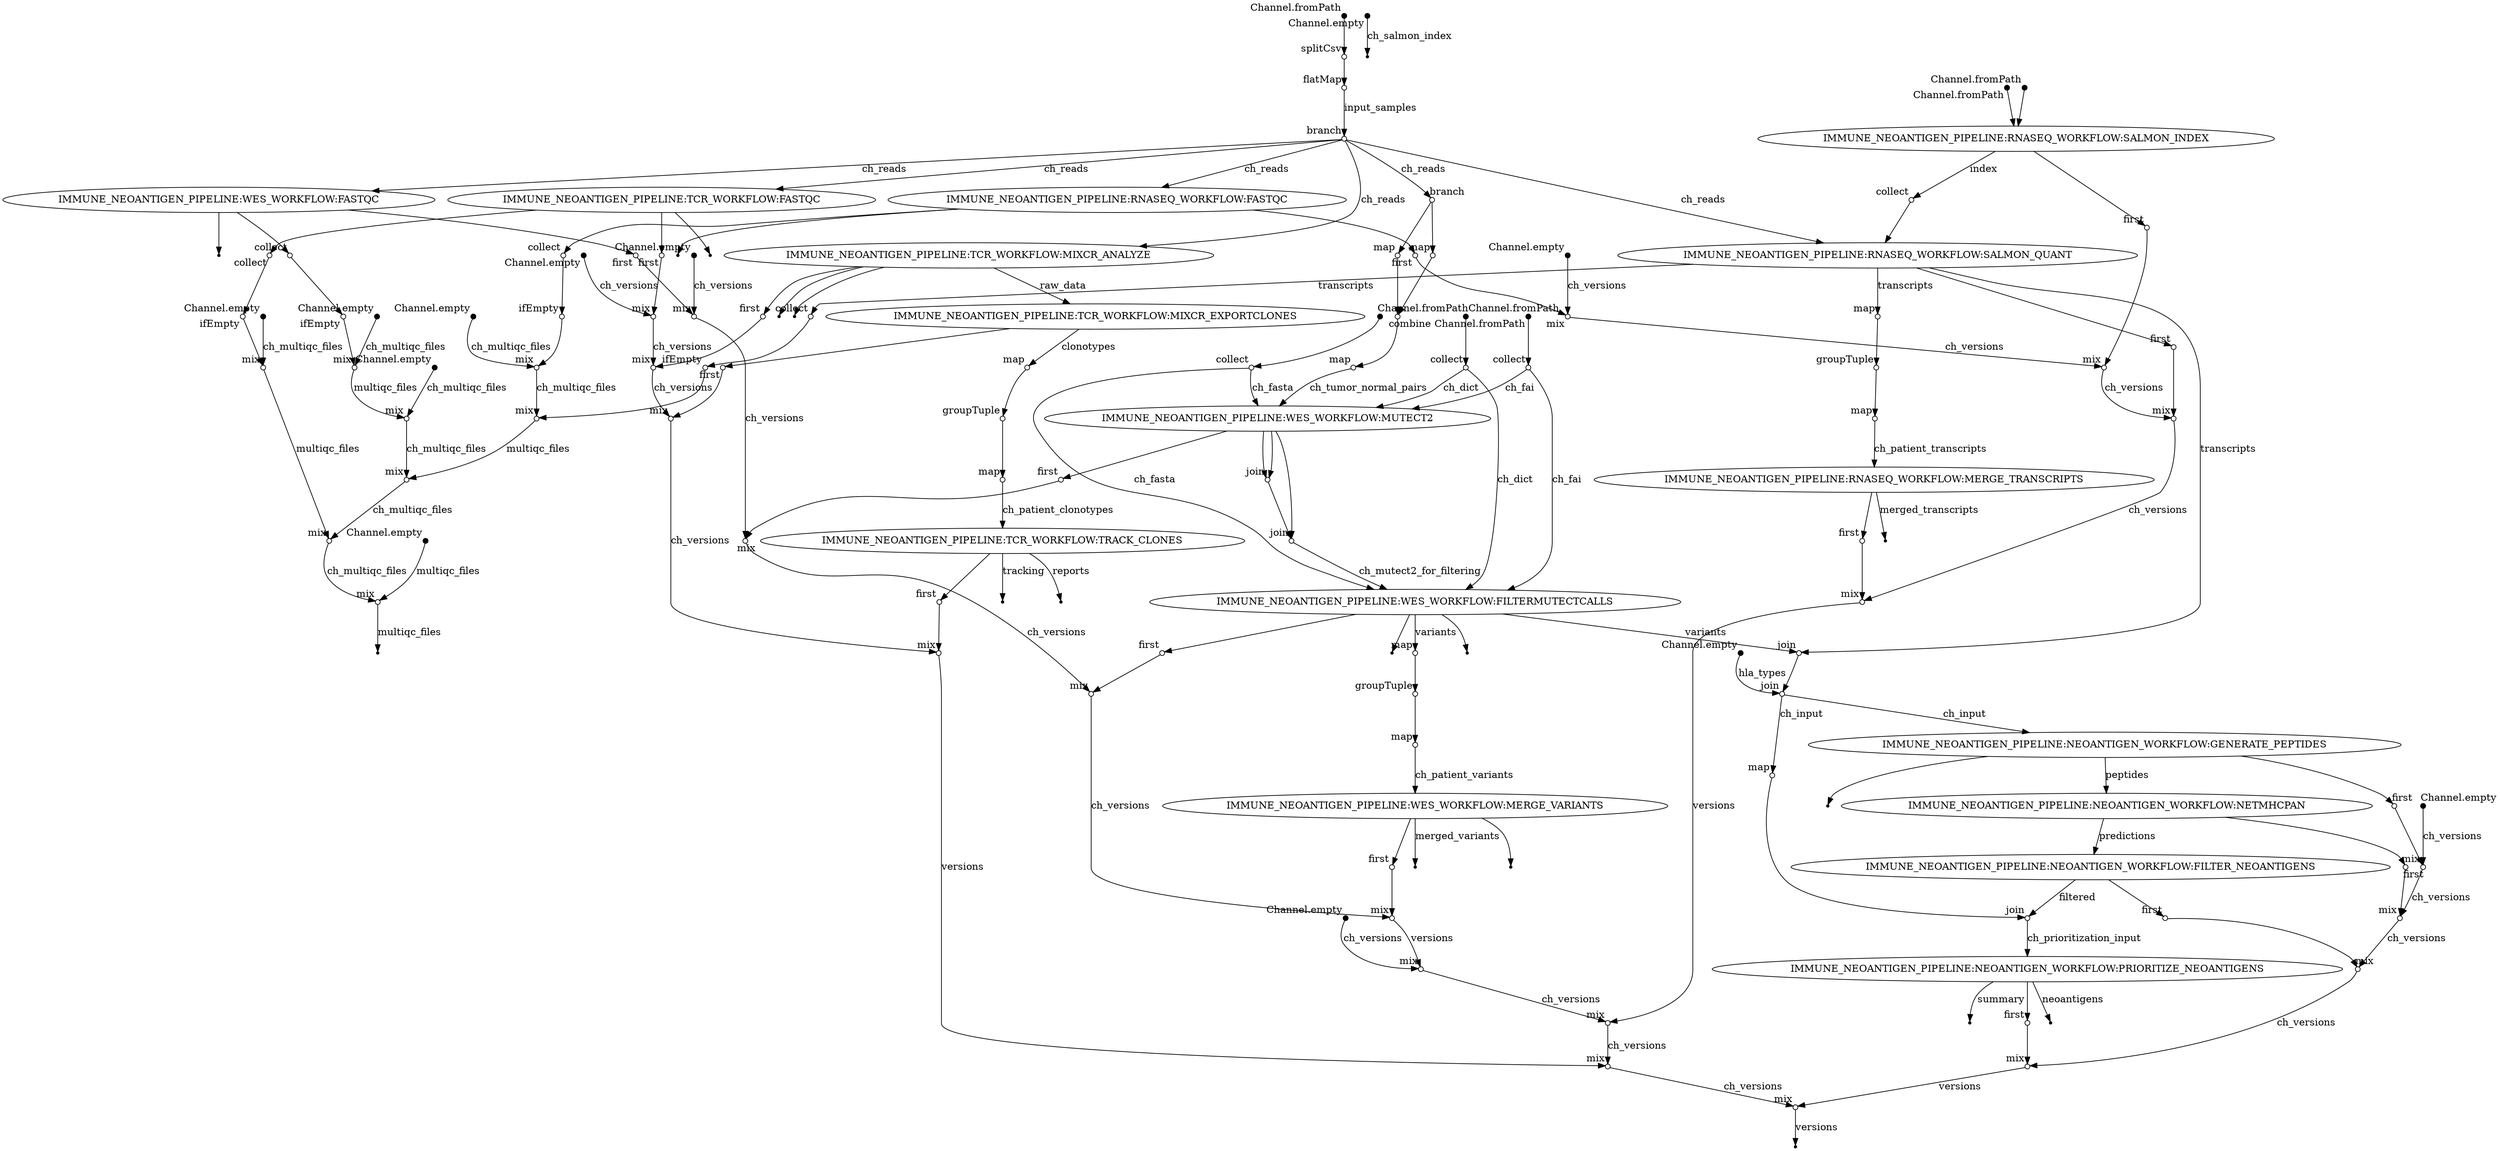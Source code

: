 digraph "pipeline_dag_20250709_222235" {
rankdir=TB;
v0 [shape=point,label="",fixedsize=true,width=0.1,xlabel="Channel.fromPath"];
v1 [shape=circle,label="",fixedsize=true,width=0.1,xlabel="splitCsv"];
v0 -> v1;

v1 [shape=circle,label="",fixedsize=true,width=0.1,xlabel="splitCsv"];
v2 [shape=circle,label="",fixedsize=true,width=0.1,xlabel="flatMap"];
v1 -> v2;

v2 [shape=circle,label="",fixedsize=true,width=0.1,xlabel="flatMap"];
v5 [shape=circle,label="",fixedsize=true,width=0.1,xlabel="branch"];
v2 -> v5 [label="input_samples"];

v3 [shape=point,label="",fixedsize=true,width=0.1,xlabel="Channel.empty"];
v45 [shape=circle,label="",fixedsize=true,width=0.1,xlabel="mix"];
v3 -> v45 [label="ch_versions"];

v4 [shape=point,label="",fixedsize=true,width=0.1,xlabel="Channel.empty"];
v46 [shape=circle,label="",fixedsize=true,width=0.1,xlabel="mix"];
v4 -> v46 [label="ch_multiqc_files"];

v5 [shape=circle,label="",fixedsize=true,width=0.1,xlabel="branch"];
v49 [label="IMMUNE_NEOANTIGEN_PIPELINE:RNASEQ_WORKFLOW:FASTQC"];
v5 -> v49 [label="ch_reads"];

v5 [shape=circle,label="",fixedsize=true,width=0.1,xlabel="branch"];
v81 [label="IMMUNE_NEOANTIGEN_PIPELINE:TCR_WORKFLOW:FASTQC"];
v5 -> v81 [label="ch_reads"];

v5 [shape=circle,label="",fixedsize=true,width=0.1,xlabel="branch"];
v14 [label="IMMUNE_NEOANTIGEN_PIPELINE:WES_WORKFLOW:FASTQC"];
v5 -> v14 [label="ch_reads"];

v6 [shape=point,label="",fixedsize=true,width=0.1,xlabel="Channel.empty"];
v17 [shape=circle,label="",fixedsize=true,width=0.1,xlabel="mix"];
v6 -> v17 [label="ch_versions"];

v7 [shape=point,label="",fixedsize=true,width=0.1,xlabel="Channel.empty"];
v20 [shape=circle,label="",fixedsize=true,width=0.1,xlabel="mix"];
v7 -> v20 [label="ch_multiqc_files"];

v8 [shape=point,label="",fixedsize=true,width=0.1,xlabel="Channel.fromPath"];
v9 [shape=circle,label="",fixedsize=true,width=0.1,xlabel="collect"];
v8 -> v9;

v9 [shape=circle,label="",fixedsize=true,width=0.1,xlabel="collect"];
v26 [label="IMMUNE_NEOANTIGEN_PIPELINE:WES_WORKFLOW:MUTECT2"];
v9 -> v26 [label="ch_fasta"];

v10 [shape=point,label="",fixedsize=true,width=0.1,xlabel="Channel.fromPath"];
v11 [shape=circle,label="",fixedsize=true,width=0.1,xlabel="collect"];
v10 -> v11;

v11 [shape=circle,label="",fixedsize=true,width=0.1,xlabel="collect"];
v26 [label="IMMUNE_NEOANTIGEN_PIPELINE:WES_WORKFLOW:MUTECT2"];
v11 -> v26 [label="ch_fai"];

v12 [shape=point,label="",fixedsize=true,width=0.1,xlabel="Channel.fromPath"];
v13 [shape=circle,label="",fixedsize=true,width=0.1,xlabel="collect"];
v12 -> v13;

v13 [shape=circle,label="",fixedsize=true,width=0.1,xlabel="collect"];
v26 [label="IMMUNE_NEOANTIGEN_PIPELINE:WES_WORKFLOW:MUTECT2"];
v13 -> v26 [label="ch_dict"];

v14 [label="IMMUNE_NEOANTIGEN_PIPELINE:WES_WORKFLOW:FASTQC"];
v15 [shape=point];
v14 -> v15;

v14 [label="IMMUNE_NEOANTIGEN_PIPELINE:WES_WORKFLOW:FASTQC"];
v18 [shape=circle,label="",fixedsize=true,width=0.1,xlabel="collect"];
v14 -> v18;

v14 [label="IMMUNE_NEOANTIGEN_PIPELINE:WES_WORKFLOW:FASTQC"];
v16 [shape=circle,label="",fixedsize=true,width=0.1,xlabel="first"];
v14 -> v16;

v16 [shape=circle,label="",fixedsize=true,width=0.1,xlabel="first"];
v17 [shape=circle,label="",fixedsize=true,width=0.1,xlabel="mix"];
v16 -> v17;

v17 [shape=circle,label="",fixedsize=true,width=0.1,xlabel="mix"];
v28 [shape=circle,label="",fixedsize=true,width=0.1,xlabel="mix"];
v17 -> v28 [label="ch_versions"];

v18 [shape=circle,label="",fixedsize=true,width=0.1,xlabel="collect"];
v19 [shape=circle,label="",fixedsize=true,width=0.1,xlabel="ifEmpty"];
v18 -> v19;

v19 [shape=circle,label="",fixedsize=true,width=0.1,xlabel="ifEmpty"];
v20 [shape=circle,label="",fixedsize=true,width=0.1,xlabel="mix"];
v19 -> v20;

v20 [shape=circle,label="",fixedsize=true,width=0.1,xlabel="mix"];
v46 [shape=circle,label="",fixedsize=true,width=0.1,xlabel="mix"];
v20 -> v46 [label="multiqc_files"];

v5 [shape=circle,label="",fixedsize=true,width=0.1,xlabel="branch"];
v21 [shape=circle,label="",fixedsize=true,width=0.1,xlabel="branch"];
v5 -> v21 [label="ch_reads"];

v21 [shape=circle,label="",fixedsize=true,width=0.1,xlabel="branch"];
v23 [shape=circle,label="",fixedsize=true,width=0.1,xlabel="map"];
v21 -> v23;

v21 [shape=circle,label="",fixedsize=true,width=0.1,xlabel="branch"];
v22 [shape=circle,label="",fixedsize=true,width=0.1,xlabel="map"];
v21 -> v22;

v22 [shape=circle,label="",fixedsize=true,width=0.1,xlabel="map"];
v24 [shape=circle,label="",fixedsize=true,width=0.1,xlabel="combine"];
v22 -> v24;

v23 [shape=circle,label="",fixedsize=true,width=0.1,xlabel="map"];
v24 [shape=circle,label="",fixedsize=true,width=0.1,xlabel="combine"];
v23 -> v24;

v24 [shape=circle,label="",fixedsize=true,width=0.1,xlabel="combine"];
v25 [shape=circle,label="",fixedsize=true,width=0.1,xlabel="map"];
v24 -> v25;

v25 [shape=circle,label="",fixedsize=true,width=0.1,xlabel="map"];
v26 [label="IMMUNE_NEOANTIGEN_PIPELINE:WES_WORKFLOW:MUTECT2"];
v25 -> v26 [label="ch_tumor_normal_pairs"];

v26 [label="IMMUNE_NEOANTIGEN_PIPELINE:WES_WORKFLOW:MUTECT2"];
v29 [shape=circle,label="",fixedsize=true,width=0.1,xlabel="join"];
v26 -> v29;

v26 [label="IMMUNE_NEOANTIGEN_PIPELINE:WES_WORKFLOW:MUTECT2"];
v29 [shape=circle,label="",fixedsize=true,width=0.1,xlabel="join"];
v26 -> v29;

v26 [label="IMMUNE_NEOANTIGEN_PIPELINE:WES_WORKFLOW:MUTECT2"];
v30 [shape=circle,label="",fixedsize=true,width=0.1,xlabel="join"];
v26 -> v30;

v26 [label="IMMUNE_NEOANTIGEN_PIPELINE:WES_WORKFLOW:MUTECT2"];
v27 [shape=circle,label="",fixedsize=true,width=0.1,xlabel="first"];
v26 -> v27;

v27 [shape=circle,label="",fixedsize=true,width=0.1,xlabel="first"];
v28 [shape=circle,label="",fixedsize=true,width=0.1,xlabel="mix"];
v27 -> v28;

v28 [shape=circle,label="",fixedsize=true,width=0.1,xlabel="mix"];
v35 [shape=circle,label="",fixedsize=true,width=0.1,xlabel="mix"];
v28 -> v35 [label="ch_versions"];

v29 [shape=circle,label="",fixedsize=true,width=0.1,xlabel="join"];
v30 [shape=circle,label="",fixedsize=true,width=0.1,xlabel="join"];
v29 -> v30;

v30 [shape=circle,label="",fixedsize=true,width=0.1,xlabel="join"];
v31 [label="IMMUNE_NEOANTIGEN_PIPELINE:WES_WORKFLOW:FILTERMUTECTCALLS"];
v30 -> v31 [label="ch_mutect2_for_filtering"];

v9 [shape=circle,label="",fixedsize=true,width=0.1,xlabel="collect"];
v31 [label="IMMUNE_NEOANTIGEN_PIPELINE:WES_WORKFLOW:FILTERMUTECTCALLS"];
v9 -> v31 [label="ch_fasta"];

v11 [shape=circle,label="",fixedsize=true,width=0.1,xlabel="collect"];
v31 [label="IMMUNE_NEOANTIGEN_PIPELINE:WES_WORKFLOW:FILTERMUTECTCALLS"];
v11 -> v31 [label="ch_fai"];

v13 [shape=circle,label="",fixedsize=true,width=0.1,xlabel="collect"];
v31 [label="IMMUNE_NEOANTIGEN_PIPELINE:WES_WORKFLOW:FILTERMUTECTCALLS"];
v13 -> v31 [label="ch_dict"];

v31 [label="IMMUNE_NEOANTIGEN_PIPELINE:WES_WORKFLOW:FILTERMUTECTCALLS"];
v37 [shape=circle,label="",fixedsize=true,width=0.1,xlabel="map"];
v31 -> v37 [label="variants"];

v31 [label="IMMUNE_NEOANTIGEN_PIPELINE:WES_WORKFLOW:FILTERMUTECTCALLS"];
v33 [shape=point];
v31 -> v33;

v31 [label="IMMUNE_NEOANTIGEN_PIPELINE:WES_WORKFLOW:FILTERMUTECTCALLS"];
v32 [shape=point];
v31 -> v32;

v31 [label="IMMUNE_NEOANTIGEN_PIPELINE:WES_WORKFLOW:FILTERMUTECTCALLS"];
v34 [shape=circle,label="",fixedsize=true,width=0.1,xlabel="first"];
v31 -> v34;

v34 [shape=circle,label="",fixedsize=true,width=0.1,xlabel="first"];
v35 [shape=circle,label="",fixedsize=true,width=0.1,xlabel="mix"];
v34 -> v35;

v35 [shape=circle,label="",fixedsize=true,width=0.1,xlabel="mix"];
v44 [shape=circle,label="",fixedsize=true,width=0.1,xlabel="mix"];
v35 -> v44 [label="ch_versions"];

v36 [shape=point,label="",fixedsize=true,width=0.1,xlabel="Channel.empty"];
v107 [shape=circle,label="",fixedsize=true,width=0.1,xlabel="join"];
v36 -> v107 [label="hla_types"];

v37 [shape=circle,label="",fixedsize=true,width=0.1,xlabel="map"];
v38 [shape=circle,label="",fixedsize=true,width=0.1,xlabel="groupTuple"];
v37 -> v38;

v38 [shape=circle,label="",fixedsize=true,width=0.1,xlabel="groupTuple"];
v39 [shape=circle,label="",fixedsize=true,width=0.1,xlabel="map"];
v38 -> v39;

v39 [shape=circle,label="",fixedsize=true,width=0.1,xlabel="map"];
v40 [label="IMMUNE_NEOANTIGEN_PIPELINE:WES_WORKFLOW:MERGE_VARIANTS"];
v39 -> v40 [label="ch_patient_variants"];

v40 [label="IMMUNE_NEOANTIGEN_PIPELINE:WES_WORKFLOW:MERGE_VARIANTS"];
v42 [shape=point];
v40 -> v42 [label="merged_variants"];

v40 [label="IMMUNE_NEOANTIGEN_PIPELINE:WES_WORKFLOW:MERGE_VARIANTS"];
v41 [shape=point];
v40 -> v41;

v40 [label="IMMUNE_NEOANTIGEN_PIPELINE:WES_WORKFLOW:MERGE_VARIANTS"];
v43 [shape=circle,label="",fixedsize=true,width=0.1,xlabel="first"];
v40 -> v43;

v43 [shape=circle,label="",fixedsize=true,width=0.1,xlabel="first"];
v44 [shape=circle,label="",fixedsize=true,width=0.1,xlabel="mix"];
v43 -> v44;

v44 [shape=circle,label="",fixedsize=true,width=0.1,xlabel="mix"];
v45 [shape=circle,label="",fixedsize=true,width=0.1,xlabel="mix"];
v44 -> v45 [label="versions"];

v45 [shape=circle,label="",fixedsize=true,width=0.1,xlabel="mix"];
v77 [shape=circle,label="",fixedsize=true,width=0.1,xlabel="mix"];
v45 -> v77 [label="ch_versions"];

v46 [shape=circle,label="",fixedsize=true,width=0.1,xlabel="mix"];
v78 [shape=circle,label="",fixedsize=true,width=0.1,xlabel="mix"];
v46 -> v78 [label="ch_multiqc_files"];

v47 [shape=point,label="",fixedsize=true,width=0.1,xlabel="Channel.empty"];
v52 [shape=circle,label="",fixedsize=true,width=0.1,xlabel="mix"];
v47 -> v52 [label="ch_versions"];

v48 [shape=point,label="",fixedsize=true,width=0.1,xlabel="Channel.empty"];
v55 [shape=circle,label="",fixedsize=true,width=0.1,xlabel="mix"];
v48 -> v55 [label="ch_multiqc_files"];

v49 [label="IMMUNE_NEOANTIGEN_PIPELINE:RNASEQ_WORKFLOW:FASTQC"];
v50 [shape=point];
v49 -> v50;

v49 [label="IMMUNE_NEOANTIGEN_PIPELINE:RNASEQ_WORKFLOW:FASTQC"];
v53 [shape=circle,label="",fixedsize=true,width=0.1,xlabel="collect"];
v49 -> v53;

v49 [label="IMMUNE_NEOANTIGEN_PIPELINE:RNASEQ_WORKFLOW:FASTQC"];
v51 [shape=circle,label="",fixedsize=true,width=0.1,xlabel="first"];
v49 -> v51;

v51 [shape=circle,label="",fixedsize=true,width=0.1,xlabel="first"];
v52 [shape=circle,label="",fixedsize=true,width=0.1,xlabel="mix"];
v51 -> v52;

v52 [shape=circle,label="",fixedsize=true,width=0.1,xlabel="mix"];
v62 [shape=circle,label="",fixedsize=true,width=0.1,xlabel="mix"];
v52 -> v62 [label="ch_versions"];

v53 [shape=circle,label="",fixedsize=true,width=0.1,xlabel="collect"];
v54 [shape=circle,label="",fixedsize=true,width=0.1,xlabel="ifEmpty"];
v53 -> v54;

v54 [shape=circle,label="",fixedsize=true,width=0.1,xlabel="ifEmpty"];
v55 [shape=circle,label="",fixedsize=true,width=0.1,xlabel="mix"];
v54 -> v55;

v55 [shape=circle,label="",fixedsize=true,width=0.1,xlabel="mix"];
v69 [shape=circle,label="",fixedsize=true,width=0.1,xlabel="mix"];
v55 -> v69 [label="ch_multiqc_files"];

v56 [shape=point,label="",fixedsize=true,width=0.1,xlabel="Channel.empty"];
v57 [shape=point];
v56 -> v57 [label="ch_salmon_index"];

v58 [shape=point,label="",fixedsize=true,width=0.1,xlabel="Channel.fromPath"];
v60 [label="IMMUNE_NEOANTIGEN_PIPELINE:RNASEQ_WORKFLOW:SALMON_INDEX"];
v58 -> v60;

v59 [shape=point,label="",fixedsize=true,width=0.1,xlabel="Channel.fromPath"];
v60 [label="IMMUNE_NEOANTIGEN_PIPELINE:RNASEQ_WORKFLOW:SALMON_INDEX"];
v59 -> v60;

v60 [label="IMMUNE_NEOANTIGEN_PIPELINE:RNASEQ_WORKFLOW:SALMON_INDEX"];
v63 [shape=circle,label="",fixedsize=true,width=0.1,xlabel="collect"];
v60 -> v63 [label="index"];

v60 [label="IMMUNE_NEOANTIGEN_PIPELINE:RNASEQ_WORKFLOW:SALMON_INDEX"];
v61 [shape=circle,label="",fixedsize=true,width=0.1,xlabel="first"];
v60 -> v61;

v61 [shape=circle,label="",fixedsize=true,width=0.1,xlabel="first"];
v62 [shape=circle,label="",fixedsize=true,width=0.1,xlabel="mix"];
v61 -> v62;

v62 [shape=circle,label="",fixedsize=true,width=0.1,xlabel="mix"];
v66 [shape=circle,label="",fixedsize=true,width=0.1,xlabel="mix"];
v62 -> v66 [label="ch_versions"];

v63 [shape=circle,label="",fixedsize=true,width=0.1,xlabel="collect"];
v64 [label="IMMUNE_NEOANTIGEN_PIPELINE:RNASEQ_WORKFLOW:SALMON_QUANT"];
v63 -> v64;

v5 [shape=circle,label="",fixedsize=true,width=0.1,xlabel="branch"];
v64 [label="IMMUNE_NEOANTIGEN_PIPELINE:RNASEQ_WORKFLOW:SALMON_QUANT"];
v5 -> v64 [label="ch_reads"];

v64 [label="IMMUNE_NEOANTIGEN_PIPELINE:RNASEQ_WORKFLOW:SALMON_QUANT"];
v67 [shape=circle,label="",fixedsize=true,width=0.1,xlabel="collect"];
v64 -> v67 [label="transcripts"];

v64 [label="IMMUNE_NEOANTIGEN_PIPELINE:RNASEQ_WORKFLOW:SALMON_QUANT"];
v65 [shape=circle,label="",fixedsize=true,width=0.1,xlabel="first"];
v64 -> v65;

v65 [shape=circle,label="",fixedsize=true,width=0.1,xlabel="first"];
v66 [shape=circle,label="",fixedsize=true,width=0.1,xlabel="mix"];
v65 -> v66;

v66 [shape=circle,label="",fixedsize=true,width=0.1,xlabel="mix"];
v76 [shape=circle,label="",fixedsize=true,width=0.1,xlabel="mix"];
v66 -> v76 [label="ch_versions"];

v67 [shape=circle,label="",fixedsize=true,width=0.1,xlabel="collect"];
v68 [shape=circle,label="",fixedsize=true,width=0.1,xlabel="ifEmpty"];
v67 -> v68;

v68 [shape=circle,label="",fixedsize=true,width=0.1,xlabel="ifEmpty"];
v69 [shape=circle,label="",fixedsize=true,width=0.1,xlabel="mix"];
v68 -> v69;

v69 [shape=circle,label="",fixedsize=true,width=0.1,xlabel="mix"];
v78 [shape=circle,label="",fixedsize=true,width=0.1,xlabel="mix"];
v69 -> v78 [label="multiqc_files"];

v64 [label="IMMUNE_NEOANTIGEN_PIPELINE:RNASEQ_WORKFLOW:SALMON_QUANT"];
v70 [shape=circle,label="",fixedsize=true,width=0.1,xlabel="map"];
v64 -> v70 [label="transcripts"];

v70 [shape=circle,label="",fixedsize=true,width=0.1,xlabel="map"];
v71 [shape=circle,label="",fixedsize=true,width=0.1,xlabel="groupTuple"];
v70 -> v71;

v71 [shape=circle,label="",fixedsize=true,width=0.1,xlabel="groupTuple"];
v72 [shape=circle,label="",fixedsize=true,width=0.1,xlabel="map"];
v71 -> v72;

v72 [shape=circle,label="",fixedsize=true,width=0.1,xlabel="map"];
v73 [label="IMMUNE_NEOANTIGEN_PIPELINE:RNASEQ_WORKFLOW:MERGE_TRANSCRIPTS"];
v72 -> v73 [label="ch_patient_transcripts"];

v73 [label="IMMUNE_NEOANTIGEN_PIPELINE:RNASEQ_WORKFLOW:MERGE_TRANSCRIPTS"];
v74 [shape=point];
v73 -> v74 [label="merged_transcripts"];

v73 [label="IMMUNE_NEOANTIGEN_PIPELINE:RNASEQ_WORKFLOW:MERGE_TRANSCRIPTS"];
v75 [shape=circle,label="",fixedsize=true,width=0.1,xlabel="first"];
v73 -> v75;

v75 [shape=circle,label="",fixedsize=true,width=0.1,xlabel="first"];
v76 [shape=circle,label="",fixedsize=true,width=0.1,xlabel="mix"];
v75 -> v76;

v76 [shape=circle,label="",fixedsize=true,width=0.1,xlabel="mix"];
v77 [shape=circle,label="",fixedsize=true,width=0.1,xlabel="mix"];
v76 -> v77 [label="versions"];

v77 [shape=circle,label="",fixedsize=true,width=0.1,xlabel="mix"];
v104 [shape=circle,label="",fixedsize=true,width=0.1,xlabel="mix"];
v77 -> v104 [label="ch_versions"];

v78 [shape=circle,label="",fixedsize=true,width=0.1,xlabel="mix"];
v105 [shape=circle,label="",fixedsize=true,width=0.1,xlabel="mix"];
v78 -> v105 [label="ch_multiqc_files"];

v79 [shape=point,label="",fixedsize=true,width=0.1,xlabel="Channel.empty"];
v84 [shape=circle,label="",fixedsize=true,width=0.1,xlabel="mix"];
v79 -> v84 [label="ch_versions"];

v80 [shape=point,label="",fixedsize=true,width=0.1,xlabel="Channel.empty"];
v87 [shape=circle,label="",fixedsize=true,width=0.1,xlabel="mix"];
v80 -> v87 [label="ch_multiqc_files"];

v81 [label="IMMUNE_NEOANTIGEN_PIPELINE:TCR_WORKFLOW:FASTQC"];
v82 [shape=point];
v81 -> v82;

v81 [label="IMMUNE_NEOANTIGEN_PIPELINE:TCR_WORKFLOW:FASTQC"];
v85 [shape=circle,label="",fixedsize=true,width=0.1,xlabel="collect"];
v81 -> v85;

v81 [label="IMMUNE_NEOANTIGEN_PIPELINE:TCR_WORKFLOW:FASTQC"];
v83 [shape=circle,label="",fixedsize=true,width=0.1,xlabel="first"];
v81 -> v83;

v83 [shape=circle,label="",fixedsize=true,width=0.1,xlabel="first"];
v84 [shape=circle,label="",fixedsize=true,width=0.1,xlabel="mix"];
v83 -> v84;

v84 [shape=circle,label="",fixedsize=true,width=0.1,xlabel="mix"];
v92 [shape=circle,label="",fixedsize=true,width=0.1,xlabel="mix"];
v84 -> v92 [label="ch_versions"];

v85 [shape=circle,label="",fixedsize=true,width=0.1,xlabel="collect"];
v86 [shape=circle,label="",fixedsize=true,width=0.1,xlabel="ifEmpty"];
v85 -> v86;

v86 [shape=circle,label="",fixedsize=true,width=0.1,xlabel="ifEmpty"];
v87 [shape=circle,label="",fixedsize=true,width=0.1,xlabel="mix"];
v86 -> v87;

v87 [shape=circle,label="",fixedsize=true,width=0.1,xlabel="mix"];
v105 [shape=circle,label="",fixedsize=true,width=0.1,xlabel="mix"];
v87 -> v105 [label="multiqc_files"];

v5 [shape=circle,label="",fixedsize=true,width=0.1,xlabel="branch"];
v88 [label="IMMUNE_NEOANTIGEN_PIPELINE:TCR_WORKFLOW:MIXCR_ANALYZE"];
v5 -> v88 [label="ch_reads"];

v88 [label="IMMUNE_NEOANTIGEN_PIPELINE:TCR_WORKFLOW:MIXCR_ANALYZE"];
v93 [label="IMMUNE_NEOANTIGEN_PIPELINE:TCR_WORKFLOW:MIXCR_EXPORTCLONES"];
v88 -> v93 [label="raw_data"];

v88 [label="IMMUNE_NEOANTIGEN_PIPELINE:TCR_WORKFLOW:MIXCR_ANALYZE"];
v90 [shape=point];
v88 -> v90;

v88 [label="IMMUNE_NEOANTIGEN_PIPELINE:TCR_WORKFLOW:MIXCR_ANALYZE"];
v89 [shape=point];
v88 -> v89;

v88 [label="IMMUNE_NEOANTIGEN_PIPELINE:TCR_WORKFLOW:MIXCR_ANALYZE"];
v91 [shape=circle,label="",fixedsize=true,width=0.1,xlabel="first"];
v88 -> v91;

v91 [shape=circle,label="",fixedsize=true,width=0.1,xlabel="first"];
v92 [shape=circle,label="",fixedsize=true,width=0.1,xlabel="mix"];
v91 -> v92;

v92 [shape=circle,label="",fixedsize=true,width=0.1,xlabel="mix"];
v95 [shape=circle,label="",fixedsize=true,width=0.1,xlabel="mix"];
v92 -> v95 [label="ch_versions"];

v93 [label="IMMUNE_NEOANTIGEN_PIPELINE:TCR_WORKFLOW:MIXCR_EXPORTCLONES"];
v96 [shape=circle,label="",fixedsize=true,width=0.1,xlabel="map"];
v93 -> v96 [label="clonotypes"];

v93 [label="IMMUNE_NEOANTIGEN_PIPELINE:TCR_WORKFLOW:MIXCR_EXPORTCLONES"];
v94 [shape=circle,label="",fixedsize=true,width=0.1,xlabel="first"];
v93 -> v94;

v94 [shape=circle,label="",fixedsize=true,width=0.1,xlabel="first"];
v95 [shape=circle,label="",fixedsize=true,width=0.1,xlabel="mix"];
v94 -> v95;

v95 [shape=circle,label="",fixedsize=true,width=0.1,xlabel="mix"];
v103 [shape=circle,label="",fixedsize=true,width=0.1,xlabel="mix"];
v95 -> v103 [label="ch_versions"];

v96 [shape=circle,label="",fixedsize=true,width=0.1,xlabel="map"];
v97 [shape=circle,label="",fixedsize=true,width=0.1,xlabel="groupTuple"];
v96 -> v97;

v97 [shape=circle,label="",fixedsize=true,width=0.1,xlabel="groupTuple"];
v98 [shape=circle,label="",fixedsize=true,width=0.1,xlabel="map"];
v97 -> v98;

v98 [shape=circle,label="",fixedsize=true,width=0.1,xlabel="map"];
v99 [label="IMMUNE_NEOANTIGEN_PIPELINE:TCR_WORKFLOW:TRACK_CLONES"];
v98 -> v99 [label="ch_patient_clonotypes"];

v99 [label="IMMUNE_NEOANTIGEN_PIPELINE:TCR_WORKFLOW:TRACK_CLONES"];
v101 [shape=point];
v99 -> v101 [label="tracking"];

v99 [label="IMMUNE_NEOANTIGEN_PIPELINE:TCR_WORKFLOW:TRACK_CLONES"];
v100 [shape=point];
v99 -> v100 [label="reports"];

v99 [label="IMMUNE_NEOANTIGEN_PIPELINE:TCR_WORKFLOW:TRACK_CLONES"];
v102 [shape=circle,label="",fixedsize=true,width=0.1,xlabel="first"];
v99 -> v102;

v102 [shape=circle,label="",fixedsize=true,width=0.1,xlabel="first"];
v103 [shape=circle,label="",fixedsize=true,width=0.1,xlabel="mix"];
v102 -> v103;

v103 [shape=circle,label="",fixedsize=true,width=0.1,xlabel="mix"];
v104 [shape=circle,label="",fixedsize=true,width=0.1,xlabel="mix"];
v103 -> v104 [label="versions"];

v104 [shape=circle,label="",fixedsize=true,width=0.1,xlabel="mix"];
v127 [shape=circle,label="",fixedsize=true,width=0.1,xlabel="mix"];
v104 -> v127 [label="ch_versions"];

v105 [shape=circle,label="",fixedsize=true,width=0.1,xlabel="mix"];
v129 [shape=circle,label="",fixedsize=true,width=0.1,xlabel="mix"];
v105 -> v129 [label="ch_multiqc_files"];

v64 [label="IMMUNE_NEOANTIGEN_PIPELINE:RNASEQ_WORKFLOW:SALMON_QUANT"];
v106 [shape=circle,label="",fixedsize=true,width=0.1,xlabel="join"];
v64 -> v106 [label="transcripts"];

v31 [label="IMMUNE_NEOANTIGEN_PIPELINE:WES_WORKFLOW:FILTERMUTECTCALLS"];
v106 [shape=circle,label="",fixedsize=true,width=0.1,xlabel="join"];
v31 -> v106 [label="variants"];

v106 [shape=circle,label="",fixedsize=true,width=0.1,xlabel="join"];
v107 [shape=circle,label="",fixedsize=true,width=0.1,xlabel="join"];
v106 -> v107;

v107 [shape=circle,label="",fixedsize=true,width=0.1,xlabel="join"];
v110 [label="IMMUNE_NEOANTIGEN_PIPELINE:NEOANTIGEN_WORKFLOW:GENERATE_PEPTIDES"];
v107 -> v110 [label="ch_input"];

v108 [shape=point,label="",fixedsize=true,width=0.1,xlabel="Channel.empty"];
v113 [shape=circle,label="",fixedsize=true,width=0.1,xlabel="mix"];
v108 -> v113 [label="ch_versions"];

v109 [shape=point,label="",fixedsize=true,width=0.1,xlabel="Channel.empty"];
v129 [shape=circle,label="",fixedsize=true,width=0.1,xlabel="mix"];
v109 -> v129 [label="multiqc_files"];

v110 [label="IMMUNE_NEOANTIGEN_PIPELINE:NEOANTIGEN_WORKFLOW:GENERATE_PEPTIDES"];
v114 [label="IMMUNE_NEOANTIGEN_PIPELINE:NEOANTIGEN_WORKFLOW:NETMHCPAN"];
v110 -> v114 [label="peptides"];

v110 [label="IMMUNE_NEOANTIGEN_PIPELINE:NEOANTIGEN_WORKFLOW:GENERATE_PEPTIDES"];
v111 [shape=point];
v110 -> v111;

v110 [label="IMMUNE_NEOANTIGEN_PIPELINE:NEOANTIGEN_WORKFLOW:GENERATE_PEPTIDES"];
v112 [shape=circle,label="",fixedsize=true,width=0.1,xlabel="first"];
v110 -> v112;

v112 [shape=circle,label="",fixedsize=true,width=0.1,xlabel="first"];
v113 [shape=circle,label="",fixedsize=true,width=0.1,xlabel="mix"];
v112 -> v113;

v113 [shape=circle,label="",fixedsize=true,width=0.1,xlabel="mix"];
v116 [shape=circle,label="",fixedsize=true,width=0.1,xlabel="mix"];
v113 -> v116 [label="ch_versions"];

v114 [label="IMMUNE_NEOANTIGEN_PIPELINE:NEOANTIGEN_WORKFLOW:NETMHCPAN"];
v117 [label="IMMUNE_NEOANTIGEN_PIPELINE:NEOANTIGEN_WORKFLOW:FILTER_NEOANTIGENS"];
v114 -> v117 [label="predictions"];

v114 [label="IMMUNE_NEOANTIGEN_PIPELINE:NEOANTIGEN_WORKFLOW:NETMHCPAN"];
v115 [shape=circle,label="",fixedsize=true,width=0.1,xlabel="first"];
v114 -> v115;

v115 [shape=circle,label="",fixedsize=true,width=0.1,xlabel="first"];
v116 [shape=circle,label="",fixedsize=true,width=0.1,xlabel="mix"];
v115 -> v116;

v116 [shape=circle,label="",fixedsize=true,width=0.1,xlabel="mix"];
v119 [shape=circle,label="",fixedsize=true,width=0.1,xlabel="mix"];
v116 -> v119 [label="ch_versions"];

v117 [label="IMMUNE_NEOANTIGEN_PIPELINE:NEOANTIGEN_WORKFLOW:FILTER_NEOANTIGENS"];
v121 [shape=circle,label="",fixedsize=true,width=0.1,xlabel="join"];
v117 -> v121 [label="filtered"];

v117 [label="IMMUNE_NEOANTIGEN_PIPELINE:NEOANTIGEN_WORKFLOW:FILTER_NEOANTIGENS"];
v118 [shape=circle,label="",fixedsize=true,width=0.1,xlabel="first"];
v117 -> v118;

v118 [shape=circle,label="",fixedsize=true,width=0.1,xlabel="first"];
v119 [shape=circle,label="",fixedsize=true,width=0.1,xlabel="mix"];
v118 -> v119;

v119 [shape=circle,label="",fixedsize=true,width=0.1,xlabel="mix"];
v126 [shape=circle,label="",fixedsize=true,width=0.1,xlabel="mix"];
v119 -> v126 [label="ch_versions"];

v107 [shape=circle,label="",fixedsize=true,width=0.1,xlabel="join"];
v120 [shape=circle,label="",fixedsize=true,width=0.1,xlabel="map"];
v107 -> v120 [label="ch_input"];

v120 [shape=circle,label="",fixedsize=true,width=0.1,xlabel="map"];
v121 [shape=circle,label="",fixedsize=true,width=0.1,xlabel="join"];
v120 -> v121;

v121 [shape=circle,label="",fixedsize=true,width=0.1,xlabel="join"];
v122 [label="IMMUNE_NEOANTIGEN_PIPELINE:NEOANTIGEN_WORKFLOW:PRIORITIZE_NEOANTIGENS"];
v121 -> v122 [label="ch_prioritization_input"];

v122 [label="IMMUNE_NEOANTIGEN_PIPELINE:NEOANTIGEN_WORKFLOW:PRIORITIZE_NEOANTIGENS"];
v124 [shape=point];
v122 -> v124 [label="neoantigens"];

v122 [label="IMMUNE_NEOANTIGEN_PIPELINE:NEOANTIGEN_WORKFLOW:PRIORITIZE_NEOANTIGENS"];
v123 [shape=point];
v122 -> v123 [label="summary"];

v122 [label="IMMUNE_NEOANTIGEN_PIPELINE:NEOANTIGEN_WORKFLOW:PRIORITIZE_NEOANTIGENS"];
v125 [shape=circle,label="",fixedsize=true,width=0.1,xlabel="first"];
v122 -> v125;

v125 [shape=circle,label="",fixedsize=true,width=0.1,xlabel="first"];
v126 [shape=circle,label="",fixedsize=true,width=0.1,xlabel="mix"];
v125 -> v126;

v126 [shape=circle,label="",fixedsize=true,width=0.1,xlabel="mix"];
v127 [shape=circle,label="",fixedsize=true,width=0.1,xlabel="mix"];
v126 -> v127 [label="versions"];

v127 [shape=circle,label="",fixedsize=true,width=0.1,xlabel="mix"];
v128 [shape=point];
v127 -> v128 [label="versions"];

v129 [shape=circle,label="",fixedsize=true,width=0.1,xlabel="mix"];
v130 [shape=point];
v129 -> v130 [label="multiqc_files"];

}
